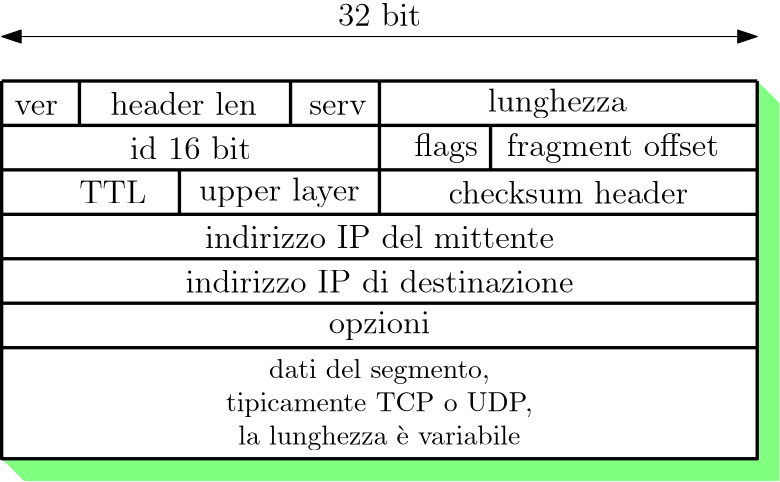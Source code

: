 <?xml version="1.0"?>
<!DOCTYPE ipe SYSTEM "ipe.dtd">
<ipe version="70218" creator="Ipe 7.2.28">
<info created="D:20240425160024" modified="D:20240425161253"/>
<ipestyle name="basic">
<symbol name="arrow/arc(spx)">
<path stroke="sym-stroke" fill="sym-stroke" pen="sym-pen">
0 0 m
-1 0.333 l
-1 -0.333 l
h
</path>
</symbol>
<symbol name="arrow/farc(spx)">
<path stroke="sym-stroke" fill="white" pen="sym-pen">
0 0 m
-1 0.333 l
-1 -0.333 l
h
</path>
</symbol>
<symbol name="arrow/ptarc(spx)">
<path stroke="sym-stroke" fill="sym-stroke" pen="sym-pen">
0 0 m
-1 0.333 l
-0.8 0 l
-1 -0.333 l
h
</path>
</symbol>
<symbol name="arrow/fptarc(spx)">
<path stroke="sym-stroke" fill="white" pen="sym-pen">
0 0 m
-1 0.333 l
-0.8 0 l
-1 -0.333 l
h
</path>
</symbol>
<symbol name="mark/circle(sx)" transformations="translations">
<path fill="sym-stroke">
0.6 0 0 0.6 0 0 e
0.4 0 0 0.4 0 0 e
</path>
</symbol>
<symbol name="mark/disk(sx)" transformations="translations">
<path fill="sym-stroke">
0.6 0 0 0.6 0 0 e
</path>
</symbol>
<symbol name="mark/fdisk(sfx)" transformations="translations">
<group>
<path fill="sym-fill">
0.5 0 0 0.5 0 0 e
</path>
<path fill="sym-stroke" fillrule="eofill">
0.6 0 0 0.6 0 0 e
0.4 0 0 0.4 0 0 e
</path>
</group>
</symbol>
<symbol name="mark/box(sx)" transformations="translations">
<path fill="sym-stroke" fillrule="eofill">
-0.6 -0.6 m
0.6 -0.6 l
0.6 0.6 l
-0.6 0.6 l
h
-0.4 -0.4 m
0.4 -0.4 l
0.4 0.4 l
-0.4 0.4 l
h
</path>
</symbol>
<symbol name="mark/square(sx)" transformations="translations">
<path fill="sym-stroke">
-0.6 -0.6 m
0.6 -0.6 l
0.6 0.6 l
-0.6 0.6 l
h
</path>
</symbol>
<symbol name="mark/fsquare(sfx)" transformations="translations">
<group>
<path fill="sym-fill">
-0.5 -0.5 m
0.5 -0.5 l
0.5 0.5 l
-0.5 0.5 l
h
</path>
<path fill="sym-stroke" fillrule="eofill">
-0.6 -0.6 m
0.6 -0.6 l
0.6 0.6 l
-0.6 0.6 l
h
-0.4 -0.4 m
0.4 -0.4 l
0.4 0.4 l
-0.4 0.4 l
h
</path>
</group>
</symbol>
<symbol name="mark/cross(sx)" transformations="translations">
<group>
<path fill="sym-stroke">
-0.43 -0.57 m
0.57 0.43 l
0.43 0.57 l
-0.57 -0.43 l
h
</path>
<path fill="sym-stroke">
-0.43 0.57 m
0.57 -0.43 l
0.43 -0.57 l
-0.57 0.43 l
h
</path>
</group>
</symbol>
<symbol name="arrow/fnormal(spx)">
<path stroke="sym-stroke" fill="white" pen="sym-pen">
0 0 m
-1 0.333 l
-1 -0.333 l
h
</path>
</symbol>
<symbol name="arrow/pointed(spx)">
<path stroke="sym-stroke" fill="sym-stroke" pen="sym-pen">
0 0 m
-1 0.333 l
-0.8 0 l
-1 -0.333 l
h
</path>
</symbol>
<symbol name="arrow/fpointed(spx)">
<path stroke="sym-stroke" fill="white" pen="sym-pen">
0 0 m
-1 0.333 l
-0.8 0 l
-1 -0.333 l
h
</path>
</symbol>
<symbol name="arrow/linear(spx)">
<path stroke="sym-stroke" pen="sym-pen">
-1 0.333 m
0 0 l
-1 -0.333 l
</path>
</symbol>
<symbol name="arrow/fdouble(spx)">
<path stroke="sym-stroke" fill="white" pen="sym-pen">
0 0 m
-1 0.333 l
-1 -0.333 l
h
-1 0 m
-2 0.333 l
-2 -0.333 l
h
</path>
</symbol>
<symbol name="arrow/double(spx)">
<path stroke="sym-stroke" fill="sym-stroke" pen="sym-pen">
0 0 m
-1 0.333 l
-1 -0.333 l
h
-1 0 m
-2 0.333 l
-2 -0.333 l
h
</path>
</symbol>
<symbol name="arrow/mid-normal(spx)">
<path stroke="sym-stroke" fill="sym-stroke" pen="sym-pen">
0.5 0 m
-0.5 0.333 l
-0.5 -0.333 l
h
</path>
</symbol>
<symbol name="arrow/mid-fnormal(spx)">
<path stroke="sym-stroke" fill="white" pen="sym-pen">
0.5 0 m
-0.5 0.333 l
-0.5 -0.333 l
h
</path>
</symbol>
<symbol name="arrow/mid-pointed(spx)">
<path stroke="sym-stroke" fill="sym-stroke" pen="sym-pen">
0.5 0 m
-0.5 0.333 l
-0.3 0 l
-0.5 -0.333 l
h
</path>
</symbol>
<symbol name="arrow/mid-fpointed(spx)">
<path stroke="sym-stroke" fill="white" pen="sym-pen">
0.5 0 m
-0.5 0.333 l
-0.3 0 l
-0.5 -0.333 l
h
</path>
</symbol>
<symbol name="arrow/mid-double(spx)">
<path stroke="sym-stroke" fill="sym-stroke" pen="sym-pen">
1 0 m
0 0.333 l
0 -0.333 l
h
0 0 m
-1 0.333 l
-1 -0.333 l
h
</path>
</symbol>
<symbol name="arrow/mid-fdouble(spx)">
<path stroke="sym-stroke" fill="white" pen="sym-pen">
1 0 m
0 0.333 l
0 -0.333 l
h
0 0 m
-1 0.333 l
-1 -0.333 l
h
</path>
</symbol>
<anglesize name="22.5 deg" value="22.5"/>
<anglesize name="30 deg" value="30"/>
<anglesize name="45 deg" value="45"/>
<anglesize name="60 deg" value="60"/>
<anglesize name="90 deg" value="90"/>
<arrowsize name="large" value="10"/>
<arrowsize name="small" value="5"/>
<arrowsize name="tiny" value="3"/>
<color name="blue" value="0 0 1"/>
<color name="brown" value="0.647 0.165 0.165"/>
<color name="darkblue" value="0 0 0.545"/>
<color name="darkcyan" value="0 0.545 0.545"/>
<color name="darkgray" value="0.663"/>
<color name="darkgreen" value="0 0.392 0"/>
<color name="darkmagenta" value="0.545 0 0.545"/>
<color name="darkorange" value="1 0.549 0"/>
<color name="darkred" value="0.545 0 0"/>
<color name="gold" value="1 0.843 0"/>
<color name="gray" value="0.745"/>
<color name="green" value="0 1 0"/>
<color name="lightblue" value="0.678 0.847 0.902"/>
<color name="lightcyan" value="0.878 1 1"/>
<color name="lightgray" value="0.827"/>
<color name="lightgreen" value="0.565 0.933 0.565"/>
<color name="lightyellow" value="1 1 0.878"/>
<color name="navy" value="0 0 0.502"/>
<color name="orange" value="1 0.647 0"/>
<color name="pink" value="1 0.753 0.796"/>
<color name="purple" value="0.627 0.125 0.941"/>
<color name="red" value="1 0 0"/>
<color name="seagreen" value="0.18 0.545 0.341"/>
<color name="turquoise" value="0.251 0.878 0.816"/>
<color name="violet" value="0.933 0.51 0.933"/>
<color name="yellow" value="1 1 0"/>
<dashstyle name="dash dot dotted" value="[4 2 1 2 1 2] 0"/>
<dashstyle name="dash dotted" value="[4 2 1 2] 0"/>
<dashstyle name="dashed" value="[4] 0"/>
<dashstyle name="dotted" value="[1 3] 0"/>
<gridsize name="10 pts (~3.5 mm)" value="10"/>
<gridsize name="14 pts (~5 mm)" value="14"/>
<gridsize name="16 pts (~6 mm)" value="16"/>
<gridsize name="20 pts (~7 mm)" value="20"/>
<gridsize name="28 pts (~10 mm)" value="28"/>
<gridsize name="32 pts (~12 mm)" value="32"/>
<gridsize name="4 pts" value="4"/>
<gridsize name="56 pts (~20 mm)" value="56"/>
<gridsize name="8 pts (~3 mm)" value="8"/>
<opacity name="10%" value="0.1"/>
<opacity name="30%" value="0.3"/>
<opacity name="50%" value="0.5"/>
<opacity name="75%" value="0.75"/>
<pen name="fat" value="1.2"/>
<pen name="heavier" value="0.8"/>
<pen name="ultrafat" value="2"/>
<symbolsize name="large" value="5"/>
<symbolsize name="small" value="2"/>
<symbolsize name="tiny" value="1.1"/>
<textsize name="Huge" value="\Huge"/>
<textsize name="LARGE" value="\LARGE"/>
<textsize name="Large" value="\Large"/>
<textsize name="footnote" value="\footnotesize"/>
<textsize name="huge" value="\huge"/>
<textsize name="large" value="\large"/>
<textsize name="script" value="\scriptsize"/>
<textsize name="small" value="\small"/>
<textsize name="tiny" value="\tiny"/>
<textstyle name="center" begin="\begin{center}" end="\end{center}"/>
<textstyle name="item" begin="\begin{itemize}\item{}" end="\end{itemize}"/>
<textstyle name="itemize" begin="\begin{itemize}" end="\end{itemize}"/>
<tiling name="falling" angle="-60" step="4" width="1"/>
<tiling name="rising" angle="30" step="4" width="1"/>
</ipestyle>
<page>
<layer name="alpha"/>
<view layers="alpha" active="alpha"/>
<text layer="alpha" matrix="1 0 0 1 40 -8" transformations="translations" pos="220 736" stroke="0" type="label" width="126.685" height="8.302" depth="0" halign="center" valign="center" size="large">ver \hphantom{sp}  header len  \hphantom{sp}   serv</text>
<text matrix="1 0 0 1 172 -8" transformations="translations" pos="220 736" stroke="0" type="label" width="50.076" height="8.307" depth="2.32" halign="center" valign="center" size="large">lunghezza</text>
<text matrix="1 0 0 1 108 -72" transformations="translations" pos="220 736" stroke="0" type="label" width="139.718" height="8.302" depth="0" halign="center" valign="center" size="large">indirizzo IP di destinazione</text>
<text matrix="1 0 0 1 108 -56" transformations="translations" pos="220 736" stroke="0" type="label" width="125.67" height="8.302" depth="0" halign="center" valign="center" size="large">indirizzo IP del mittente</text>
<text matrix="1 0 0 1 108 -88" transformations="translations" pos="220 736" stroke="0" type="label" width="36.419" height="7.939" depth="2.32" halign="center" valign="center" size="large">opzioni</text>
<text matrix="1 0 0 1 0 -36" transformations="translations" pos="240 672" stroke="0" type="minipage" width="176" height="18.866" depth="13.9" valign="top">\begin{center}
dati del segmento, \\tipicamente TCP o UDP,\\ la lunghezza 
è variabile
\end{center}</text>
<text matrix="1 0 0 1 40 -24" transformations="translations" pos="220 736" stroke="0" type="label" width="43.572" height="8.302" depth="0" halign="center" valign="center" size="large">id 16 bit</text>
<text matrix="1 0 0 1 132 -24" transformations="translations" pos="220 736" stroke="0" type="label" width="22.827" height="8.307" depth="2.32" halign="center" valign="center" size="large">flags</text>
<text matrix="1 0 0 1 192 -24" transformations="translations" pos="220 736" stroke="0" type="label" width="76.479" height="8.307" depth="2.32" halign="center" valign="center" size="large">fragment offset</text>
<text matrix="1 0 0 1 12 -40" transformations="translations" pos="220 736" stroke="0" type="label" width="24.223" height="8.169" depth="0" halign="center" valign="center" size="large">TTL</text>
<text matrix="1 0 0 1 72 -40" transformations="translations" pos="220 736" stroke="0" type="label" width="57.88" height="8.307" depth="2.32" halign="center" valign="center" size="large">upper layer</text>
<text matrix="1 0 0 1 176 -40" transformations="translations" pos="220 736" stroke="0" type="label" width="86.234" height="8.302" depth="0" halign="center" valign="center" size="large">checksum header</text>
<path stroke="0" fill="1" pen="fat">
328 736 m
192 736 l
</path>
<path matrix="1 0 0 1 136 0" stroke="0" fill="1" pen="fat">
328 736 m
192 736 l
</path>
<path stroke="0" pen="fat">
328 736 m
328 688 l
192 688 l
192 736 l
</path>
<path stroke="0" pen="fat">
192 672 m
464 672 l
</path>
<path stroke="0" pen="fat">
192 656 m
464 656 l
</path>
<path stroke="0" pen="fat">
464 640 m
192 640 l
</path>
<path stroke="0" pen="fat">
192 704 m
464 704 l
</path>
<path stroke="0" pen="fat">
192 720 m
464 720 l
</path>
<path stroke="0" arrow="normal/normal" rarrow="normal/normal">
192 752 m
464 752 l
</path>
<text matrix="1 0 0 1 108 24" transformations="translations" pos="220 736" stroke="0" type="label" width="29.915" height="8.302" depth="0" halign="center" valign="center" size="large">32 bit</text>
<path fill="0.502 1 0.502">
464 736 m
472 728 l
472 592 l
200 592 l
192 600 l
464 600 l
464 736 l
</path>
<path stroke="0" pen="fat">
328 688 m
464 688 l
464 736 l
</path>
<path stroke="0" pen="fat">
192 688 m
192 600 l
464 600 l
464 688 l
</path>
<path stroke="0" pen="fat">
256 704 m
256 688 l
</path>
<path stroke="0" pen="fat">
220 736 m
220 720 l
</path>
<path stroke="0" pen="fat">
296 736 m
296 720 l
</path>
<path stroke="0" pen="fat">
368 720 m
368 704 l
</path>
</page>
</ipe>
